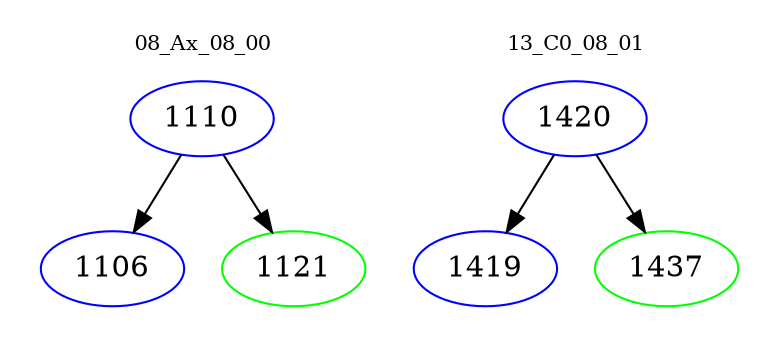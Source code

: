 digraph{
subgraph cluster_0 {
color = white
label = "08_Ax_08_00";
fontsize=10;
T0_1110 [label="1110", color="blue"]
T0_1110 -> T0_1106 [color="black"]
T0_1106 [label="1106", color="blue"]
T0_1110 -> T0_1121 [color="black"]
T0_1121 [label="1121", color="green"]
}
subgraph cluster_1 {
color = white
label = "13_C0_08_01";
fontsize=10;
T1_1420 [label="1420", color="blue"]
T1_1420 -> T1_1419 [color="black"]
T1_1419 [label="1419", color="blue"]
T1_1420 -> T1_1437 [color="black"]
T1_1437 [label="1437", color="green"]
}
}
